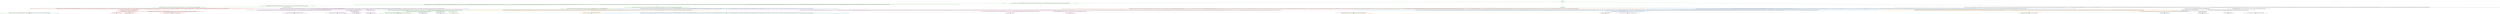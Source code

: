 digraph T {
	{
		rank=same
		57 [penwidth=3,colorscheme=set19,color=3,label="4862;4863;4864;4865;4866;4867;4868;4869;4870;4871;5002;5003;5004;5005;5006;5007;5008;5009;5010;5011;5092;5093;5094;5095;5096;5097;5098;5099;5100;5101;5172;5173;5174;5175;5176;5177;5178;5179;5180;5181;5242;5243;5244;5245;5246;5247;5248;5249;5250;5251_P\nP\n21% 22%"]
		52 [penwidth=3,colorscheme=set19,color=3,label="6502;6503;6504;6505;6506;6507;6508;6509;6510;6511;6652;6653;6654;6655;6656;6657;6658;6659;6660;6661;6662;6733;6734;6735;6736;6737;6738;6739;6740;6741;6742_P\nP\n16% 0%"]
		50 [penwidth=3,colorscheme=set19,color=3,label="6953;6954;6955;6956;6957;6958;6959;6960;6961;6962_P\nP\n63% 0%"]
		48 [penwidth=3,colorscheme=set19,color=3,label="6903;6904;6905;6906;6907;6908;6909;6910;6911;6912_P\nP\n0% 31%"]
		46 [penwidth=3,colorscheme=set19,color=3,label="7113;7114;7115;7116;7117;7118;7119;7120;7121;7122_P\nP\n0% 47%"]
		45 [penwidth=3,colorscheme=set19,color=2,label="5232;5233;5234;5235;5236;5237;5238;5239;5240;5241;5542;5543;5544;5545;5546;5547;5548;5549;5550;5551;5622;5623;5624;5625;5626;5627;5628;5629;5630;5631;5702;5703;5704;5705;5706;5707;5708;5709;5710;5711;5852;5853;5854;5855;5856;5857;5858;5859;5860;5861;5912;5913;5914;5915;5916;5917;5918;5919;5920;5921;5962;5963;5964;5965;5966;5967;5968;5969;5970;5971;6112;6113;6114;6115;6116;6117;6118;6119;6120;6121;6422;6423;6424;6425;6426;6427;6428;6429;6430;6431;6552;6553;6554;6555;6556;6557;6558;6559;6560;6561;6773;6774;6775;6776;6777;6778;6779;6780;6781;6782;6803;6804;6805;6806;6807;6808;6809;6810;6811;6812;6843;6844;6845;6846;6847;6848;6849;6850;6851;6852;6923;6924;6925;6926;6927;6928;6929;6930;6931;6932;6973;6974;6975;6976;6977;6978;6979;6980;6981;6982;7033;7034;7035;7036;7037;7038;7039;7040;7041;7042;7153;7154;7155;7156;7157;7158;7159;7160;7161;7162;7284;7285;7286;7287;7288;7289;7290;7291;7292;7293;7324;7325;7326;7327;7328;7329;7330;7331;7332;7333;7374;7375;7376;7377;7378;7379;7380;7381;7382;7383;7674;7675;7676;7677;7678;7679;7680;7681;7682;7683_M1\nM1\n17%"]
		42 [penwidth=3,colorscheme=set19,color=2,label="7344;7345;7346;7347;7348;7349;7350;7351;7352;7353_M1\nM1\n14%"]
		40 [penwidth=3,colorscheme=set19,color=2,label="7704;7705;7706;7707;7708;7709;7710;7711;7712;7713;7764;7765;7766;7767;7768;7769;7770;7771;7772;7773_M1\nM1\n69%"]
		38 [penwidth=3,colorscheme=set19,color=8,label="5212;5213;5214;5215;5216;5217;5218;5219;5220;5221_M2\nM2\n62%"]
		36 [penwidth=3,colorscheme=set19,color=8,label="5282;5283;5284;5285;5286;5287;5288;5289;5290;5291_M2\nM2\n38%"]
		32 [penwidth=3,colorscheme=set19,color=9,label="4552;4553;4554;4555;4556;4557;4558;4559;4560;4561_M3\nM3\n32%"]
		30 [penwidth=3,colorscheme=set19,color=9,label="3961;3962;3963;3964;3965;3966;3967;3968;3969;3970_M3\nM3\n12%"]
		28 [penwidth=3,colorscheme=set19,color=9,label="4161;4162;4163;4164;4165;4166;4167;4168;4169;4170_M3\nM3\n20%"]
		26 [penwidth=3,colorscheme=set19,color=9,label="4121;4122;4123;4124;4125;4126;4127;4128;4129;4130;4251;4252;4253;4254;4255;4256;4257;4258;4259;4260_M3\nM3\n36%"]
		25 [penwidth=3,colorscheme=set19,color=7,label="4392;4393;4394;4395;4396;4397;4398;4399;4400;4401;4572;4573;4574;4575;4576;4577;4578;4579;4580;4581;4652;4653;4654;4655;4656;4657;4658;4659;4660;4661_M4\nM4\n1e+02%"]
		24 [penwidth=3,colorscheme=set19,color=5,label="7494;7495;7496;7497;7498;7499;7500;7501;7502;7503;7594;7595;7596;7597;7598;7599;7600;7601;7602;7603_M5\nM5\n26%"]
		23 [penwidth=3,colorscheme=set19,color=5,label="6322;6323;6324;6325;6326;6327;6328;6329;6330;6331;6472;6473;6474;6475;6476;6477;6478;6479;6480;6481_M5\nM5\n74%"]
		21 [penwidth=3,colorscheme=set19,color=4,label="8474;8475;8476;8477;8478;8479;8480;8481;8482;8483;8484;8485;8486;8487;8488;8489;8490;8491;8492;8493_M6\nM6\n35%"]
		19 [penwidth=3,colorscheme=set19,color=4,label="7884;7885;7886;7887;7888;7889;7890;7891;7892;7893;7964;7965;7966;7967;7968;7969;7970;7971;7972;7973_M6\nM6\n37%"]
		17 [penwidth=3,colorscheme=set19,color=4,label="8324;8325;8326;8327;8328;8329;8330;8331;8332;8333_M6\nM6\n17%"]
		15 [penwidth=3,colorscheme=set19,color=4,label="7954;7955;7956;7957;7958;7959;7960;7961;7962;7963_M6\nM6\n11%"]
		13 [penwidth=3,colorscheme=set19,color=1,label="7914;7915;7916;7917;7918;7919;7920;7921;7922;7923_M7\nM7\n39%"]
		11 [penwidth=3,colorscheme=set19,color=1,label="8134;8135;8136;8137;8138;8139;8140;8141;8142;8143_M7\nM7\n40%"]
		9 [penwidth=3,colorscheme=set19,color=1,label="8294;8295;8296;8297;8298;8299;8300;8301;8302;8303;8424;8425;8426;8427;8428;8429;8430;8431;8432;8433_M7\nM7\n20%"]
	}
	63 [penwidth=3,colorscheme=set19,color=3,label="GL"]
	62 [penwidth=3,colorscheme=set19,color=3,label="0;1;2;3;4;5;6;7;8;9;10"]
	61 [penwidth=3,colorscheme=set19,color=3,label="11;12;13;14;15;16;17;18;19;20;71;72;73;74;75;76;77;78;79;80;91;92;93;94;95;96;97;98;99;100;181;182;183;184;185;186;187;188;189;190;231;232;233;234;235;236;237;238;239;240;271;272;273;274;275;276;277;278;279;280;291;292;293;294;295;296;297;298;299;300;341;342;343;344;345;346;347;348;349;350;421;422;423;424;425;426;427;428;429;430;461;462;463;464;465;466;467;468;469;470"]
	60 [penwidth=3,colorscheme=set19,color=3,label="531;532;533;534;535;536;537;538;539;540;571;572;573;574;575;576;577;578;579;580;581;582;583;584;585;586;587;588;589;590;621;622;623;624;625;626;627;628;629;630;651;652;653;654;655;656;657;658;659;660;731;732;733;734;735;736;737;738;739;740;811;812;813;814;815;816;817;818;819;820;861;862;863;864;865;866;867;868;869;870;891;892;893;894;895;896;897;898;899;900;941;942;943;944;945;946;947;948;949;950;971;972;973;974;975;976;977;978;979;980;1041;1042;1043;1044;1045;1046;1047;1048;1049;1050;1171;1172;1173;1174;1175;1176;1177;1178;1179;1180;1221;1222;1223;1224;1225;1226;1227;1228;1229;1230;1231;1232;1233;1234;1235;1236;1237;1238;1239;1240;1261;1262;1263;1264;1265;1266;1267;1268;1269;1270;1351;1352;1353;1354;1355;1356;1357;1358;1359;1360;1401;1402;1403;1404;1405;1406;1407;1408;1409;1410;1471;1472;1473;1474;1475;1476;1477;1478;1479;1480;1521;1522;1523;1524;1525;1526;1527;1528;1529;1530;1581;1582;1583;1584;1585;1586;1587;1588;1589;1590;1611;1612;1613;1614;1615;1616;1617;1618;1619;1620;1711;1712;1713;1714;1715;1716;1717;1718;1719;1720;1771;1772;1773;1774;1775;1776;1777;1778;1779;1780;1801;1802;1803;1804;1805;1806;1807;1808;1809;1810;1851;1852;1853;1854;1855;1856;1857;1858;1859;1860;1891;1892;1893;1894;1895;1896;1897;1898;1899;1900;1941;1942;1943;1944;1945;1946;1947;1948;1949;1950;1991;1992;1993;1994;1995;1996;1997;1998;1999;2000;2101;2102;2103;2104;2105;2106;2107;2108;2109;2110;2131;2132;2133;2134;2135;2136;2137;2138;2139;2140;2141;2142;2143;2144;2145;2146;2147;2148;2149;2150;2231;2232;2233;2234;2235;2236;2237;2238;2239;2240;2261;2262;2263;2264;2265;2266;2267;2268;2269;2270;2301;2302;2303;2304;2305;2306;2307;2308;2309;2310;2361;2362;2363;2364;2365;2366;2367;2368;2369;2370;2371;2372;2373;2374;2375;2376;2377;2378;2379;2380;2411;2412;2413;2414;2415;2416;2417;2418;2419;2420;2491;2492;2493;2494;2495;2496;2497;2498;2499;2500;2571;2572;2573;2574;2575;2576;2577;2578;2579;2580;2751;2752;2753;2754;2755;2756;2757;2758;2759;2760;2811;2812;2813;2814;2815;2816;2817;2818;2819;2820;2851;2852;2853;2854;2855;2856;2857;2858;2859;2860;2951;2952;2953;2954;2955;2956;2957;2958;2959;2960;3021;3022;3023;3024;3025;3026;3027;3028;3029;3030;3051;3052;3053;3054;3055;3056;3057;3058;3059;3060;3131;3132;3133;3134;3135;3136;3137;3138;3139;3140;3171;3172;3173;3174;3175;3176;3177;3178;3179;3180;3281;3282;3283;3284;3285;3286;3287;3288;3289;3290;3351;3352;3353;3354;3355;3356;3357;3358;3359;3360;3391;3392;3393;3394;3395;3396;3397;3398;3399;3400;3421;3422;3423;3424;3425;3426;3427;3428;3429;3430;3441;3442;3443;3444;3445;3446;3447;3448;3449;3450;3551;3552;3553;3554;3555;3556;3557;3558;3559;3560;3821;3822;3823;3824;3825;3826;3827;3828;3829;3830;3901;3902;3903;3904;3905;3906;3907;3908;3909;3910;4221;4222;4223;4224;4225;4226;4227;4228;4229;4230;4301;4302;4303;4304;4305;4306;4307;4308;4309;4310;4311;4422;4423;4424;4425;4426;4427;4428;4429;4430;4431"]
	59 [penwidth=3,colorscheme=set19,color=3,label="4592;4593;4594;4595;4596;4597;4598;4599;4600;4601;4662;4663;4664;4665;4666;4667;4668;4669;4670;4671;4702;4703;4704;4705;4706;4707;4708;4709;4710;4711;4742;4743;4744;4745;4746;4747;4748;4749;4750;4751;4792;4793;4794;4795;4796;4797;4798;4799;4800;4801"]
	58 [penwidth=3,colorscheme=set19,color=3,label="4862;4863;4864;4865;4866;4867;4868;4869;4870;4871;5002;5003;5004;5005;5006;5007;5008;5009;5010;5011;5092;5093;5094;5095;5096;5097;5098;5099;5100;5101;5172;5173;5174;5175;5176;5177;5178;5179;5180;5181;5242;5243;5244;5245;5246;5247;5248;5249;5250;5251"]
	56 [penwidth=3,colorscheme=set19,color=3,label="4932;4933;4934;4935;4936;4937;4938;4939;4940;4941"]
	55 [penwidth=3,colorscheme=set19,color=3,label="4732;4733;4734;4735;4736;4737;4738;4739;4740;4741;4782;4783;4784;4785;4786;4787;4788;4789;4790;4791;4852;4853;4854;4855;4856;4857;4858;4859;4860;4861;4992;4993;4994;4995;4996;4997;4998;4999;5000;5001;5072;5073;5074;5075;5076;5077;5078;5079;5080;5081;5152;5153;5154;5155;5156;5157;5158;5159;5160;5161"]
	54 [penwidth=3,colorscheme=set19,color=3,label="5312;5313;5314;5315;5316;5317;5318;5319;5320;5321;5382;5383;5384;5385;5386;5387;5388;5389;5390;5391;5462;5463;5464;5465;5466;5467;5468;5469;5470;5471;5662;5663;5664;5665;5666;5667;5668;5669;5670;5671;5692;5693;5694;5695;5696;5697;5698;5699;5700;5701"]
	53 [penwidth=3,colorscheme=set19,color=3,label="5792;5793;5794;5795;5796;5797;5798;5799;5800;5801;5842;5843;5844;5845;5846;5847;5848;5849;5850;5851;6032;6033;6034;6035;6036;6037;6038;6039;6040;6041;6102;6103;6104;6105;6106;6107;6108;6109;6110;6111;6172;6173;6174;6175;6176;6177;6178;6179;6180;6181;6362;6363;6364;6365;6366;6367;6368;6369;6370;6371;6502;6503;6504;6505;6506;6507;6508;6509;6510;6511;6652;6653;6654;6655;6656;6657;6658;6659;6660;6661;6662;6733;6734;6735;6736;6737;6738;6739;6740;6741;6742"]
	51 [penwidth=3,colorscheme=set19,color=3,label="6863;6864;6865;6866;6867;6868;6869;6870;6871;6872;6913;6914;6915;6916;6917;6918;6919;6920;6921;6922;6953;6954;6955;6956;6957;6958;6959;6960;6961;6962"]
	49 [penwidth=3,colorscheme=set19,color=3,label="6903;6904;6905;6906;6907;6908;6909;6910;6911;6912"]
	47 [penwidth=3,colorscheme=set19,color=3,label="7113;7114;7115;7116;7117;7118;7119;7120;7121;7122"]
	44 [penwidth=3,colorscheme=set19,color=3,label="31;32;33;34;35;36;37;38;39;40"]
	43 [penwidth=3,colorscheme=set19,color=2,label="2771;2772;2773;2774;2775;2776;2777;2778;2779;2780;2831;2832;2833;2834;2835;2836;2837;2838;2839;2840;2911;2912;2913;2914;2915;2916;2917;2918;2919;2920;2971;2972;2973;2974;2975;2976;2977;2978;2979;2980;3011;3012;3013;3014;3015;3016;3017;3018;3019;3020;3091;3092;3093;3094;3095;3096;3097;3098;3099;3100;3121;3122;3123;3124;3125;3126;3127;3128;3129;3130;3161;3162;3163;3164;3165;3166;3167;3168;3169;3170;3231;3232;3233;3234;3235;3236;3237;3238;3239;3240;3251;3252;3253;3254;3255;3256;3257;3258;3259;3260;3341;3342;3343;3344;3345;3346;3347;3348;3349;3350;3381;3382;3383;3384;3385;3386;3387;3388;3389;3390;3411;3412;3413;3414;3415;3416;3417;3418;3419;3420;3531;3532;3533;3534;3535;3536;3537;3538;3539;3540;3571;3572;3573;3574;3575;3576;3577;3578;3579;3580;3781;3782;3783;3784;3785;3786;3787;3788;3789;3790;3931;3932;3933;3934;3935;3936;3937;3938;3939;3940;4021;4022;4023;4024;4025;4026;4027;4028;4029;4030;4241;4242;4243;4244;4245;4246;4247;4248;4249;4250;4322;4323;4324;4325;4326;4327;4328;4329;4330;4331;4432;4433;4434;4435;4436;4437;4438;4439;4440;4441;4602;4603;4604;4605;4606;4607;4608;4609;4610;4611;4712;4713;4714;4715;4716;4717;4718;4719;4720;4721;4762;4763;4764;4765;4766;4767;4768;4769;4770;4771;4872;4873;4874;4875;4876;4877;4878;4879;4880;4881;5022;5023;5024;5025;5026;5027;5028;5029;5030;5031;5412;5413;5414;5415;5416;5417;5418;5419;5420;5421;5502;5503;5504;5505;5506;5507;5508;5509;5510;5511;5582;5583;5584;5585;5586;5587;5588;5589;5590;5591;5642;5643;5644;5645;5646;5647;5648;5649;5650;5651;5732;5733;5734;5735;5736;5737;5738;5739;5740;5741;5762;5763;5764;5765;5766;5767;5768;5769;5770;5771;5812;5813;5814;5815;5816;5817;5818;5819;5820;5821;5872;5873;5874;5875;5876;5877;5878;5879;5880;5881;5932;5933;5934;5935;5936;5937;5938;5939;5940;5941;5992;5993;5994;5995;5996;5997;5998;5999;6000;6001;6062;6063;6064;6065;6066;6067;6068;6069;6070;6071;6202;6203;6204;6205;6206;6207;6208;6209;6210;6211;6252;6253;6254;6255;6256;6257;6258;6259;6260;6261;6312;6313;6314;6315;6316;6317;6318;6319;6320;6321;6512;6513;6514;6515;6516;6517;6518;6519;6520;6521;6612;6613;6614;6615;6616;6617;6618;6619;6620;6621;6703;6704;6705;6706;6707;6708;6709;6710;6711;6712;6763;6764;6765;6766;6767;6768;6769;6770;6771;6772;6883;6884;6885;6886;6887;6888;6889;6890;6891;6892;7123;7124;7125;7126;7127;7128;7129;7130;7131;7132;7213;7214;7215;7216;7217;7218;7219;7220;7221;7222;7223;7254;7255;7256;7257;7258;7259;7260;7261;7262;7263;7344;7345;7346;7347;7348;7349;7350;7351;7352;7353"]
	41 [penwidth=3,colorscheme=set19,color=2,label="7454;7455;7456;7457;7458;7459;7460;7461;7462;7463;7524;7525;7526;7527;7528;7529;7530;7531;7532;7533;7704;7705;7706;7707;7708;7709;7710;7711;7712;7713;7764;7765;7766;7767;7768;7769;7770;7771;7772;7773"]
	39 [penwidth=3,colorscheme=set19,color=8,label="4772;4773;4774;4775;4776;4777;4778;4779;4780;4781;4832;4833;4834;4835;4836;4837;4838;4839;4840;4841;4912;4913;4914;4915;4916;4917;4918;4919;4920;4921;4972;4973;4974;4975;4976;4977;4978;4979;4980;4981;5052;5053;5054;5055;5056;5057;5058;5059;5060;5061;5132;5133;5134;5135;5136;5137;5138;5139;5140;5141;5212;5213;5214;5215;5216;5217;5218;5219;5220;5221"]
	37 [penwidth=3,colorscheme=set19,color=8,label="4822;4823;4824;4825;4826;4827;4828;4829;4830;4831;4902;4903;4904;4905;4906;4907;4908;4909;4910;4911;4962;4963;4964;4965;4966;4967;4968;4969;4970;4971;5282;5283;5284;5285;5286;5287;5288;5289;5290;5291"]
	35 [penwidth=3,colorscheme=set19,color=9,label="3541;3542;3543;3544;3545;3546;3547;3548;3549;3550;3591;3592;3593;3594;3595;3596;3597;3598;3599;3600;3631;3632;3633;3634;3635;3636;3637;3638;3639;3640"]
	34 [penwidth=3,colorscheme=set19,color=9,label="3661;3662;3663;3664;3665;3666;3667;3668;3669;3670;3741;3742;3743;3744;3745;3746;3747;3748;3749;3750"]
	33 [penwidth=3,colorscheme=set19,color=9,label="3811;3812;3813;3814;3815;3816;3817;3818;3819;3820;3871;3872;3873;3874;3875;3876;3877;3878;3879;3880;4071;4072;4073;4074;4075;4076;4077;4078;4079;4080;4181;4182;4183;4184;4185;4186;4187;4188;4189;4190;4372;4373;4374;4375;4376;4377;4378;4379;4380;4381;4552;4553;4554;4555;4556;4557;4558;4559;4560;4561"]
	31 [penwidth=3,colorscheme=set19,color=9,label="3961;3962;3963;3964;3965;3966;3967;3968;3969;3970"]
	29 [penwidth=3,colorscheme=set19,color=9,label="3731;3732;3733;3734;3735;3736;3737;3738;3739;3740;3801;3802;3803;3804;3805;3806;3807;3808;3809;3810;3951;3952;3953;3954;3955;3956;3957;3958;3959;3960;4051;4052;4053;4054;4055;4056;4057;4058;4059;4060;4161;4162;4163;4164;4165;4166;4167;4168;4169;4170"]
	27 [penwidth=3,colorscheme=set19,color=9,label="3581;3582;3583;3584;3585;3586;3587;3588;3589;3590;3711;3712;3713;3714;3715;3716;3717;3718;3719;3720;4121;4122;4123;4124;4125;4126;4127;4128;4129;4130;4251;4252;4253;4254;4255;4256;4257;4258;4259;4260"]
	22 [penwidth=3,colorscheme=set19,color=4,label="7844;7845;7846;7847;7848;7849;7850;7851;7852;7853;7894;7895;7896;7897;7898;7899;7900;7901;7902;7903;7974;7975;7976;7977;7978;7979;7980;7981;7982;7983;8044;8045;8046;8047;8048;8049;8050;8051;8052;8053;8104;8105;8106;8107;8108;8109;8110;8111;8112;8113;8194;8195;8196;8197;8198;8199;8200;8201;8202;8203;8264;8265;8266;8267;8268;8269;8270;8271;8272;8273;8474;8475;8476;8477;8478;8479;8480;8481;8482;8483;8484;8485;8486;8487;8488;8489;8490;8491;8492;8493"]
	20 [penwidth=3,colorscheme=set19,color=4,label="7884;7885;7886;7887;7888;7889;7890;7891;7892;7893;7964;7965;7966;7967;7968;7969;7970;7971;7972;7973"]
	18 [penwidth=3,colorscheme=set19,color=4,label="8324;8325;8326;8327;8328;8329;8330;8331;8332;8333"]
	16 [penwidth=3,colorscheme=set19,color=4,label="7954;7955;7956;7957;7958;7959;7960;7961;7962;7963"]
	14 [penwidth=3,colorscheme=set19,color=1,label="7824;7825;7826;7827;7828;7829;7830;7831;7832;7833;7914;7915;7916;7917;7918;7919;7920;7921;7922;7923"]
	12 [penwidth=3,colorscheme=set19,color=1,label="8064;8065;8066;8067;8068;8069;8070;8071;8072;8073;8134;8135;8136;8137;8138;8139;8140;8141;8142;8143"]
	10 [penwidth=3,colorscheme=set19,color=1,label="7854;7855;7856;7857;7858;7859;7860;7861;7862;7863;7904;7905;7906;7907;7908;7909;7910;7911;7912;7913;7984;7985;7986;7987;7988;7989;7990;7991;7992;7993;8124;8125;8126;8127;8128;8129;8130;8131;8132;8133;8294;8295;8296;8297;8298;8299;8300;8301;8302;8303;8424;8425;8426;8427;8428;8429;8430;8431;8432;8433"]
	8 [penwidth=3,colorscheme=set19,color=5,label="2961;2962;2963;2964;2965;2966;2967;2968;2969;2970;3081;3082;3083;3084;3085;3086;3087;3088;3089;3090;3221;3222;3223;3224;3225;3226;3227;3228;3229;3230;3241;3242;3243;3244;3245;3246;3247;3248;3249;3250;3331;3332;3333;3334;3335;3336;3337;3338;3339;3340;3371;3372;3373;3374;3375;3376;3377;3378;3379;3380;3401;3402;3403;3404;3405;3406;3407;3408;3409;3410;3471;3472;3473;3474;3475;3476;3477;3478;3479;3480;3491;3492;3493;3494;3495;3496;3497;3498;3499;3500;3521;3522;3523;3524;3525;3526;3527;3528;3529;3530;3561;3562;3563;3564;3565;3566;3567;3568;3569;3570;3771;3772;3773;3774;3775;3776;3777;3778;3779;3780;3921;3922;3923;3924;3925;3926;3927;3928;3929;3930;4231;4232;4233;4234;4235;4236;4237;4238;4239;4240;4312;4313;4314;4315;4316;4317;4318;4319;4320;4321;4672;4673;4674;4675;4676;4677;4678;4679;4680;4681;4752;4753;4754;4755;4756;4757;4758;4759;4760;4761;4942;4943;4944;4945;4946;4947;4948;4949;4950;4951;5012;5013;5014;5015;5016;5017;5018;5019;5020;5021;5102;5103;5104;5105;5106;5107;5108;5109;5110;5111;5332;5333;5334;5335;5336;5337;5338;5339;5340;5341;5402;5403;5404;5405;5406;5407;5408;5409;5410;5411;5572;5573;5574;5575;5576;5577;5578;5579;5580;5581;5772;5773;5774;5775;5776;5777;5778;5779;5780;5781;5822;5823;5824;5825;5826;5827;5828;5829;5830;5831;6002;6003;6004;6005;6006;6007;6008;6009;6010;6011;6322;6323;6324;6325;6326;6327;6328;6329;6330;6331;6472;6473;6474;6475;6476;6477;6478;6479;6480;6481"]
	7 [penwidth=3,colorscheme=set19,color=2,label="5232;5233;5234;5235;5236;5237;5238;5239;5240;5241;5542;5543;5544;5545;5546;5547;5548;5549;5550;5551;5622;5623;5624;5625;5626;5627;5628;5629;5630;5631;5702;5703;5704;5705;5706;5707;5708;5709;5710;5711;5852;5853;5854;5855;5856;5857;5858;5859;5860;5861;5912;5913;5914;5915;5916;5917;5918;5919;5920;5921;5962;5963;5964;5965;5966;5967;5968;5969;5970;5971;6112;6113;6114;6115;6116;6117;6118;6119;6120;6121;6422;6423;6424;6425;6426;6427;6428;6429;6430;6431;6552;6553;6554;6555;6556;6557;6558;6559;6560;6561;6773;6774;6775;6776;6777;6778;6779;6780;6781;6782;6803;6804;6805;6806;6807;6808;6809;6810;6811;6812;6843;6844;6845;6846;6847;6848;6849;6850;6851;6852;6923;6924;6925;6926;6927;6928;6929;6930;6931;6932;6973;6974;6975;6976;6977;6978;6979;6980;6981;6982;7033;7034;7035;7036;7037;7038;7039;7040;7041;7042;7153;7154;7155;7156;7157;7158;7159;7160;7161;7162;7284;7285;7286;7287;7288;7289;7290;7291;7292;7293;7324;7325;7326;7327;7328;7329;7330;7331;7332;7333;7374;7375;7376;7377;7378;7379;7380;7381;7382;7383;7674;7675;7676;7677;7678;7679;7680;7681;7682;7683"]
	6 [penwidth=3,colorscheme=set19,color=1,label="5162;5163;5164;5165;5166;5167;5168;5169;5170;5171;5322;5323;5324;5325;5326;5327;5328;5329;5330;5331;5392;5393;5394;5395;5396;5397;5398;5399;5400;5401;5472;5473;5474;5475;5476;5477;5478;5479;5480;5481;5672;5673;5674;5675;5676;5677;5678;5679;5680;5681;6042;6043;6044;6045;6046;6047;6048;6049;6050;6051;6122;6123;6124;6125;6126;6127;6128;6129;6130;6131;6242;6243;6244;6245;6246;6247;6248;6249;6250;6251;6292;6293;6294;6295;6296;6297;6298;6299;6300;6301;6372;6373;6374;6375;6376;6377;6378;6379;6380;6381;6432;6433;6434;6435;6436;6437;6438;6439;6440;6441;6642;6643;6644;6645;6646;6647;6648;6649;6650;6651;6663;6664;6665;6666;6667;6668;6669;6670;6671;6672;6933;6934;6935;6936;6937;6938;6939;6940;6941;6942;6983;6984;6985;6986;6987;6988;6989;6990;6991;6992;7073;7074;7075;7076;7077;7078;7079;7080;7081;7082;7163;7164;7165;7166;7167;7168;7169;7170;7171;7172;7234;7235;7236;7237;7238;7239;7240;7241;7242;7243;7304;7305;7306;7307;7308;7309;7310;7311;7312;7313;7504;7505;7506;7507;7508;7509;7510;7511;7512;7513;7614;7615;7616;7617;7618;7619;7620;7621;7622;7623"]
	5 [penwidth=3,colorscheme=set19,color=4,label="5082;5083;5084;5085;5086;5087;5088;5089;5090;5091;5482;5483;5484;5485;5486;5487;5488;5489;5490;5491;5552;5553;5554;5555;5556;5557;5558;5559;5560;5561;5712;5713;5714;5715;5716;5717;5718;5719;5720;5721;5802;5803;5804;5805;5806;5807;5808;5809;5810;5811;6302;6303;6304;6305;6306;6307;6308;6309;6310;6311;6442;6443;6444;6445;6446;6447;6448;6449;6450;6451;6562;6563;6564;6565;6566;6567;6568;6569;6570;6571;6673;6674;6675;6676;6677;6678;6679;6680;6681;6682;6713;6714;6715;6716;6717;6718;6719;6720;6721;6722;6743;6744;6745;6746;6747;6748;6749;6750;6751;6752;6813;6814;6815;6816;6817;6818;6819;6820;6821;6822;6853;6854;6855;6856;6857;6858;6859;6860;6861;6862;6893;6894;6895;6896;6897;6898;6899;6900;6901;6902;6993;6994;6995;6996;6997;6998;6999;7000;7001;7002;7083;7084;7085;7086;7087;7088;7089;7090;7091;7092;7334;7335;7336;7337;7338;7339;7340;7341;7342;7343;7384;7385;7386;7387;7388;7389;7390;7391;7392;7393;7514;7515;7516;7517;7518;7519;7520;7521;7522;7523;7684;7685;7686;7687;7688;7689;7690;7691;7692;7693"]
	4 [penwidth=3,colorscheme=set19,color=5,label="5902;5903;5904;5905;5906;5907;5908;5909;5910;5911;5952;5953;5954;5955;5956;5957;5958;5959;5960;5961;6022;6023;6024;6025;6026;6027;6028;6029;6030;6031;6092;6093;6094;6095;6096;6097;6098;6099;6100;6101;6162;6163;6164;6165;6166;6167;6168;6169;6170;6171;6232;6233;6234;6235;6236;6237;6238;6239;6240;6241;6282;6283;6284;6285;6286;6287;6288;6289;6290;6291;6352;6353;6354;6355;6356;6357;6358;6359;6360;6361;6412;6413;6414;6415;6416;6417;6418;6419;6420;6421;6492;6493;6494;6495;6496;6497;6498;6499;6500;6501;6542;6543;6544;6545;6546;6547;6548;6549;6550;6551;6582;6583;6584;6585;6586;6587;6588;6589;6590;6591;6632;6633;6634;6635;6636;6637;6638;6639;6640;6641;6833;6834;6835;6836;6837;6838;6839;6840;6841;6842;6963;6964;6965;6966;6967;6968;6969;6970;6971;6972;7023;7024;7025;7026;7027;7028;7029;7030;7031;7032;7063;7064;7065;7066;7067;7068;7069;7070;7071;7072;7143;7144;7145;7146;7147;7148;7149;7150;7151;7152;7244;7245;7246;7247;7248;7249;7250;7251;7252;7253;7364;7365;7366;7367;7368;7369;7370;7371;7372;7373;7424;7425;7426;7427;7428;7429;7430;7431;7432;7433;7494;7495;7496;7497;7498;7499;7500;7501;7502;7503;7594;7595;7596;7597;7598;7599;7600;7601;7602;7603"]
	3 [penwidth=3,colorscheme=set19,color=8,label="491;492;493;494;495;496;497;498;499;500;541;542;543;544;545;546;547;548;549;550;591;592;593;594;595;596;597;598;599;600;661;662;663;664;665;666;667;668;669;670;701;702;703;704;705;706;707;708;709;710;771;772;773;774;775;776;777;778;779;780;831;832;833;834;835;836;837;838;839;840;871;872;873;874;875;876;877;878;879;880;901;902;903;904;905;906;907;908;909;910;951;952;953;954;955;956;957;958;959;960;981;982;983;984;985;986;987;988;989;990;1001;1002;1003;1004;1005;1006;1007;1008;1009;1010;1021;1022;1023;1024;1025;1026;1027;1028;1029;1030;1081;1082;1083;1084;1085;1086;1087;1088;1089;1090;1301;1302;1303;1304;1305;1306;1307;1308;1309;1310;1361;1362;1363;1364;1365;1366;1367;1368;1369;1370;1411;1412;1413;1414;1415;1416;1417;1418;1419;1420;1451;1452;1453;1454;1455;1456;1457;1458;1459;1460;1551;1552;1553;1554;1555;1556;1557;1558;1559;1560;1641;1642;1643;1644;1645;1646;1647;1648;1649;1650;1681;1682;1683;1684;1685;1686;1687;1688;1689;1690;1721;1722;1723;1724;1725;1726;1727;1728;1729;1730;1861;1862;1863;1864;1865;1866;1867;1868;1869;1870;1901;1902;1903;1904;1905;1906;1907;1908;1909;1910;1951;1952;1953;1954;1955;1956;1957;1958;1959;1960;2041;2042;2043;2044;2045;2046;2047;2048;2049;2050;2071;2072;2073;2074;2075;2076;2077;2078;2079;2080;2211;2212;2213;2214;2215;2216;2217;2218;2219;2220;2241;2242;2243;2244;2245;2246;2247;2248;2249;2250;2311;2312;2313;2314;2315;2316;2317;2318;2319;2320;2421;2422;2423;2424;2425;2426;2427;2428;2429;2430;2451;2452;2453;2454;2455;2456;2457;2458;2459;2460;2501;2502;2503;2504;2505;2506;2507;2508;2509;2510;2521;2522;2523;2524;2525;2526;2527;2528;2529;2530;2581;2582;2583;2584;2585;2586;2587;2588;2589;2590;2651;2652;2653;2654;2655;2656;2657;2658;2659;2660;2701;2702;2703;2704;2705;2706;2707;2708;2709;2710;2741;2742;2743;2744;2745;2746;2747;2748;2749;2750;2801;2802;2803;2804;2805;2806;2807;2808;2809;2810;2891;2892;2893;2894;2895;2896;2897;2898;2899;2900;2941;2942;2943;2944;2945;2946;2947;2948;2949;2950;2981;2982;2983;2984;2985;2986;2987;2988;2989;2990;3071;3072;3073;3074;3075;3076;3077;3078;3079;3080;3151;3152;3153;3154;3155;3156;3157;3158;3159;3160;3191;3192;3193;3194;3195;3196;3197;3198;3199;3200;3271;3272;3273;3274;3275;3276;3277;3278;3279;3280;3301;3302;3303;3304;3305;3306;3307;3308;3309;3310;3361;3362;3363;3364;3365;3366;3367;3368;3369;3370;3451;3452;3453;3454;3455;3456;3457;3458;3459;3460;3481;3482;3483;3484;3485;3486;3487;3488;3489;3490;3511;3512;3513;3514;3515;3516;3517;3518;3519;3520;3611;3612;3613;3614;3615;3616;3617;3618;3619;3620;3681;3682;3683;3684;3685;3686;3687;3688;3689;3690;3891;3892;3893;3894;3895;3896;3897;3898;3899;3900;4001;4002;4003;4004;4005;4006;4007;4008;4009;4010;4111;4112;4113;4114;4115;4116;4117;4118;4119;4120;4332;4333;4334;4335;4336;4337;4338;4339;4340;4341;4442;4443;4444;4445;4446;4447;4448;4449;4450;4451;4512;4513;4514;4515;4516;4517;4518;4519;4520;4521;4622;4623;4624;4625;4626;4627;4628;4629;4630;4631;4722;4723;4724;4725;4726;4727;4728;4729;4730;4731"]
	2 [penwidth=3,colorscheme=set19,color=7,label="51;52;53;54;55;56;57;58;59;60;151;152;153;154;155;156;157;158;159;160;371;372;373;374;375;376;377;378;379;380;401;402;403;404;405;406;407;408;409;410;441;442;443;444;445;446;447;448;449;450;471;472;473;474;475;476;477;478;479;480;511;512;513;514;515;516;517;518;519;520;561;562;563;564;565;566;567;568;569;570;681;682;683;684;685;686;687;688;689;690;711;712;713;714;715;716;717;718;719;720;751;752;753;754;755;756;757;758;759;760;791;792;793;794;795;796;797;798;799;800;881;882;883;884;885;886;887;888;889;890;961;962;963;964;965;966;967;968;969;970;1101;1102;1103;1104;1105;1106;1107;1108;1109;1110;1141;1142;1143;1144;1145;1146;1147;1148;1149;1150;1191;1192;1193;1194;1195;1196;1197;1198;1199;1200;1311;1312;1313;1314;1315;1316;1317;1318;1319;1320;1331;1332;1333;1334;1335;1336;1337;1338;1339;1340;1431;1432;1433;1434;1435;1436;1437;1438;1439;1440;1491;1492;1493;1494;1495;1496;1497;1498;1499;1500;1571;1572;1573;1574;1575;1576;1577;1578;1579;1580;1621;1622;1623;1624;1625;1626;1627;1628;1629;1630;1661;1662;1663;1664;1665;1666;1667;1668;1669;1670;1691;1692;1693;1694;1695;1696;1697;1698;1699;1700;1751;1752;1753;1754;1755;1756;1757;1758;1759;1760;1821;1822;1823;1824;1825;1826;1827;1828;1829;1830;1831;1832;1833;1834;1835;1836;1837;1838;1839;1840;1921;1922;1923;1924;1925;1926;1927;1928;1929;1930;1971;1972;1973;1974;1975;1976;1977;1978;1979;1980;2001;2002;2003;2004;2005;2006;2007;2008;2009;2010;2061;2062;2063;2064;2065;2066;2067;2068;2069;2070;2091;2092;2093;2094;2095;2096;2097;2098;2099;2100;2121;2122;2123;2124;2125;2126;2127;2128;2129;2130;2161;2162;2163;2164;2165;2166;2167;2168;2169;2170;2181;2182;2183;2184;2185;2186;2187;2188;2189;2190;2271;2272;2273;2274;2275;2276;2277;2278;2279;2280;2321;2322;2323;2324;2325;2326;2327;2328;2329;2330;2381;2382;2383;2384;2385;2386;2387;2388;2389;2390;2431;2432;2433;2434;2435;2436;2437;2438;2439;2440;2461;2462;2463;2464;2465;2466;2467;2468;2469;2470;2531;2532;2533;2534;2535;2536;2537;2538;2539;2540;2591;2592;2593;2594;2595;2596;2597;2598;2599;2600;2621;2622;2623;2624;2625;2626;2627;2628;2629;2630;2711;2712;2713;2714;2715;2716;2717;2718;2719;2720;3001;3002;3003;3004;3005;3006;3007;3008;3009;3010;3111;3112;3113;3114;3115;3116;3117;3118;3119;3120;3211;3212;3213;3214;3215;3216;3217;3218;3219;3220;3321;3322;3323;3324;3325;3326;3327;3328;3329;3330;3601;3602;3603;3604;3605;3606;3607;3608;3609;3610;3751;3752;3753;3754;3755;3756;3757;3758;3759;3760;3971;3972;3973;3974;3975;3976;3977;3978;3979;3980;4091;4092;4093;4094;4095;4096;4097;4098;4099;4100;4201;4202;4203;4204;4205;4206;4207;4208;4209;4210;4271;4272;4273;4274;4275;4276;4277;4278;4279;4280;4392;4393;4394;4395;4396;4397;4398;4399;4400;4401;4572;4573;4574;4575;4576;4577;4578;4579;4580;4581;4652;4653;4654;4655;4656;4657;4658;4659;4660;4661"]
	1 [penwidth=3,colorscheme=set19,color=9,label="21;22;23;24;25;26;27;28;29;30;41;42;43;44;45;46;47;48;49;50;61;62;63;64;65;66;67;68;69;70;81;82;83;84;85;86;87;88;89;90;121;122;123;124;125;126;127;128;129;130;161;162;163;164;165;166;167;168;169;170;191;192;193;194;195;196;197;198;199;200;221;222;223;224;225;226;227;228;229;230;251;252;253;254;255;256;257;258;259;260;321;322;323;324;325;326;327;328;329;330;351;352;353;354;355;356;357;358;359;360;381;382;383;384;385;386;387;388;389;390;451;452;453;454;455;456;457;458;459;460;521;522;523;524;525;526;527;528;529;530;601;602;603;604;605;606;607;608;609;610;641;642;643;644;645;646;647;648;649;650;691;692;693;694;695;696;697;698;699;700;721;722;723;724;725;726;727;728;729;730;921;922;923;924;925;926;927;928;929;930;991;992;993;994;995;996;997;998;999;1000;1011;1012;1013;1014;1015;1016;1017;1018;1019;1020;1061;1062;1063;1064;1065;1066;1067;1068;1069;1070;1111;1112;1113;1114;1115;1116;1117;1118;1119;1120;1151;1152;1153;1154;1155;1156;1157;1158;1159;1160;1181;1182;1183;1184;1185;1186;1187;1188;1189;1190;1211;1212;1213;1214;1215;1216;1217;1218;1219;1220;1241;1242;1243;1244;1245;1246;1247;1248;1249;1250;1281;1282;1283;1284;1285;1286;1287;1288;1289;1290;1321;1322;1323;1324;1325;1326;1327;1328;1329;1330;1341;1342;1343;1344;1345;1346;1347;1348;1349;1350;1381;1382;1383;1384;1385;1386;1387;1388;1389;1390;1461;1462;1463;1464;1465;1466;1467;1468;1469;1470;1501;1502;1503;1504;1505;1506;1507;1508;1509;1510;1531;1532;1533;1534;1535;1536;1537;1538;1539;1540;1741;1742;1743;1744;1745;1746;1747;1748;1749;1750;1761;1762;1763;1764;1765;1766;1767;1768;1769;1770;1841;1842;1843;1844;1845;1846;1847;1848;1849;1850;1881;1882;1883;1884;1885;1886;1887;1888;1889;1890;1931;1932;1933;1934;1935;1936;1937;1938;1939;1940;1981;1982;1983;1984;1985;1986;1987;1988;1989;1990;2011;2012;2013;2014;2015;2016;2017;2018;2019;2020;2031;2032;2033;2034;2035;2036;2037;2038;2039;2040;2191;2192;2193;2194;2195;2196;2197;2198;2199;2200;2221;2222;2223;2224;2225;2226;2227;2228;2229;2230;2281;2282;2283;2284;2285;2286;2287;2288;2289;2290;2331;2332;2333;2334;2335;2336;2337;2338;2339;2340;2341;2342;2343;2344;2345;2346;2347;2348;2349;2350;2611;2612;2613;2614;2615;2616;2617;2618;2619;2620;2641;2642;2643;2644;2645;2646;2647;2648;2649;2650;2691;2692;2693;2694;2695;2696;2697;2698;2699;2700;2761;2762;2763;2764;2765;2766;2767;2768;2769;2770;2821;2822;2823;2824;2825;2826;2827;2828;2829;2830;2901;2902;2903;2904;2905;2906;2907;2908;2909;2910;2991;2992;2993;2994;2995;2996;2997;2998;2999;3000;3031;3032;3033;3034;3035;3036;3037;3038;3039;3040;3061;3062;3063;3064;3065;3066;3067;3068;3069;3070;3141;3142;3143;3144;3145;3146;3147;3148;3149;3150;3181;3182;3183;3184;3185;3186;3187;3188;3189;3190;3261;3262;3263;3264;3265;3266;3267;3268;3269;3270;3291;3292;3293;3294;3295;3296;3297;3298;3299;3300;3431;3432;3433;3434;3435;3436;3437;3438;3439;3440;3501;3502;3503;3504;3505;3506;3507;3508;3509;3510"]
	0 [penwidth=3,colorscheme=set19,color=2,label="101;102;103;104;105;106;107;108;109;110;111;112;113;114;115;116;117;118;119;120;141;142;143;144;145;146;147;148;149;150;211;212;213;214;215;216;217;218;219;220;241;242;243;244;245;246;247;248;249;250;311;312;313;314;315;316;317;318;319;320;361;362;363;364;365;366;367;368;369;370;391;392;393;394;395;396;397;398;399;400;431;432;433;434;435;436;437;438;439;440;501;502;503;504;505;506;507;508;509;510;631;632;633;634;635;636;637;638;639;640;671;672;673;674;675;676;677;678;679;680;741;742;743;744;745;746;747;748;749;750;781;782;783;784;785;786;787;788;789;790;821;822;823;824;825;826;827;828;829;830;841;842;843;844;845;846;847;848;849;850;911;912;913;914;915;916;917;918;919;920;1031;1032;1033;1034;1035;1036;1037;1038;1039;1040;1051;1052;1053;1054;1055;1056;1057;1058;1059;1060;1091;1092;1093;1094;1095;1096;1097;1098;1099;1100;1131;1132;1133;1134;1135;1136;1137;1138;1139;1140;1201;1202;1203;1204;1205;1206;1207;1208;1209;1210;1271;1272;1273;1274;1275;1276;1277;1278;1279;1280;1371;1372;1373;1374;1375;1376;1377;1378;1379;1380;1391;1392;1393;1394;1395;1396;1397;1398;1399;1400;1421;1422;1423;1424;1425;1426;1427;1428;1429;1430;1481;1482;1483;1484;1485;1486;1487;1488;1489;1490;1561;1562;1563;1564;1565;1566;1567;1568;1569;1570;1591;1592;1593;1594;1595;1596;1597;1598;1599;1600;1651;1652;1653;1654;1655;1656;1657;1658;1659;1660;1731;1732;1733;1734;1735;1736;1737;1738;1739;1740;1781;1782;1783;1784;1785;1786;1787;1788;1789;1790;1811;1812;1813;1814;1815;1816;1817;1818;1819;1820;1871;1872;1873;1874;1875;1876;1877;1878;1879;1880;1911;1912;1913;1914;1915;1916;1917;1918;1919;1920;1961;1962;1963;1964;1965;1966;1967;1968;1969;1970;2051;2052;2053;2054;2055;2056;2057;2058;2059;2060;2081;2082;2083;2084;2085;2086;2087;2088;2089;2090;2111;2112;2113;2114;2115;2116;2117;2118;2119;2120;2151;2152;2153;2154;2155;2156;2157;2158;2159;2160;2511;2512;2513;2514;2515;2516;2517;2518;2519;2520;2551;2552;2553;2554;2555;2556;2557;2558;2559;2560;2631;2632;2633;2634;2635;2636;2637;2638;2639;2640;2671;2672;2673;2674;2675;2676;2677;2678;2679;2680"]
	63 -> 62 [penwidth=3,colorscheme=set19,color=3]
	62 -> 44 [penwidth=3,colorscheme=set19,color=3]
	62 -> 61 [penwidth=3,colorscheme=set19,color=3]
	62 -> 1 [penwidth=3,colorscheme=set19,color="3;0.5:9"]
	61 -> 60 [penwidth=3,colorscheme=set19,color=3]
	61 -> 3 [penwidth=3,colorscheme=set19,color="3;0.5:8"]
	60 -> 59 [penwidth=3,colorscheme=set19,color=3]
	60 -> 55 [penwidth=3,colorscheme=set19,color=3]
	59 -> 58 [penwidth=3,colorscheme=set19,color=3]
	59 -> 56 [penwidth=3,colorscheme=set19,color=3]
	58 -> 57 [penwidth=3,colorscheme=set19,color=3]
	56 -> 6 [penwidth=3,colorscheme=set19,color="3;0.5:1"]
	56 -> 5 [penwidth=3,colorscheme=set19,color="3;0.5:4"]
	55 -> 54 [penwidth=3,colorscheme=set19,color=3]
	55 -> 7 [penwidth=3,colorscheme=set19,color="3;0.5:2"]
	54 -> 53 [penwidth=3,colorscheme=set19,color=3]
	54 -> 4 [penwidth=3,colorscheme=set19,color="3;0.5:5"]
	53 -> 52 [penwidth=3,colorscheme=set19,color=3]
	53 -> 49 [penwidth=3,colorscheme=set19,color=3]
	53 -> 47 [penwidth=3,colorscheme=set19,color=3]
	53 -> 51 [penwidth=3,colorscheme=set19,color=3]
	51 -> 50 [penwidth=3,colorscheme=set19,color=3]
	49 -> 48 [penwidth=3,colorscheme=set19,color=3]
	47 -> 46 [penwidth=3,colorscheme=set19,color=3]
	44 -> 2 [penwidth=3,colorscheme=set19,color="3;0.5:7"]
	44 -> 0 [penwidth=3,colorscheme=set19,color="3;0.5:2"]
	43 -> 42 [penwidth=3,colorscheme=set19,color=2]
	43 -> 41 [penwidth=3,colorscheme=set19,color=2]
	41 -> 40 [penwidth=3,colorscheme=set19,color=2]
	39 -> 38 [penwidth=3,colorscheme=set19,color=8]
	37 -> 36 [penwidth=3,colorscheme=set19,color=8]
	35 -> 34 [penwidth=3,colorscheme=set19,color=9]
	35 -> 29 [penwidth=3,colorscheme=set19,color=9]
	34 -> 31 [penwidth=3,colorscheme=set19,color=9]
	34 -> 33 [penwidth=3,colorscheme=set19,color=9]
	33 -> 32 [penwidth=3,colorscheme=set19,color=9]
	31 -> 30 [penwidth=3,colorscheme=set19,color=9]
	29 -> 28 [penwidth=3,colorscheme=set19,color=9]
	27 -> 26 [penwidth=3,colorscheme=set19,color=9]
	22 -> 21 [penwidth=3,colorscheme=set19,color=4]
	20 -> 19 [penwidth=3,colorscheme=set19,color=4]
	20 -> 18 [penwidth=3,colorscheme=set19,color=4]
	18 -> 17 [penwidth=3,colorscheme=set19,color=4]
	16 -> 15 [penwidth=3,colorscheme=set19,color=4]
	14 -> 13 [penwidth=3,colorscheme=set19,color=1]
	14 -> 12 [penwidth=3,colorscheme=set19,color=1]
	12 -> 11 [penwidth=3,colorscheme=set19,color=1]
	10 -> 9 [penwidth=3,colorscheme=set19,color=1]
	8 -> 23 [penwidth=3,colorscheme=set19,color=5]
	7 -> 45 [penwidth=3,colorscheme=set19,color=2]
	6 -> 14 [penwidth=3,colorscheme=set19,color=1]
	6 -> 10 [penwidth=3,colorscheme=set19,color=1]
	5 -> 22 [penwidth=3,colorscheme=set19,color=4]
	5 -> 20 [penwidth=3,colorscheme=set19,color=4]
	5 -> 16 [penwidth=3,colorscheme=set19,color=4]
	4 -> 24 [penwidth=3,colorscheme=set19,color=5]
	3 -> 39 [penwidth=3,colorscheme=set19,color=8]
	3 -> 37 [penwidth=3,colorscheme=set19,color=8]
	2 -> 25 [penwidth=3,colorscheme=set19,color=7]
	1 -> 35 [penwidth=3,colorscheme=set19,color=9]
	1 -> 27 [penwidth=3,colorscheme=set19,color=9]
	0 -> 43 [penwidth=3,colorscheme=set19,color=2]
	0 -> 8 [penwidth=3,colorscheme=set19,color="2;0.5:5"]
}
